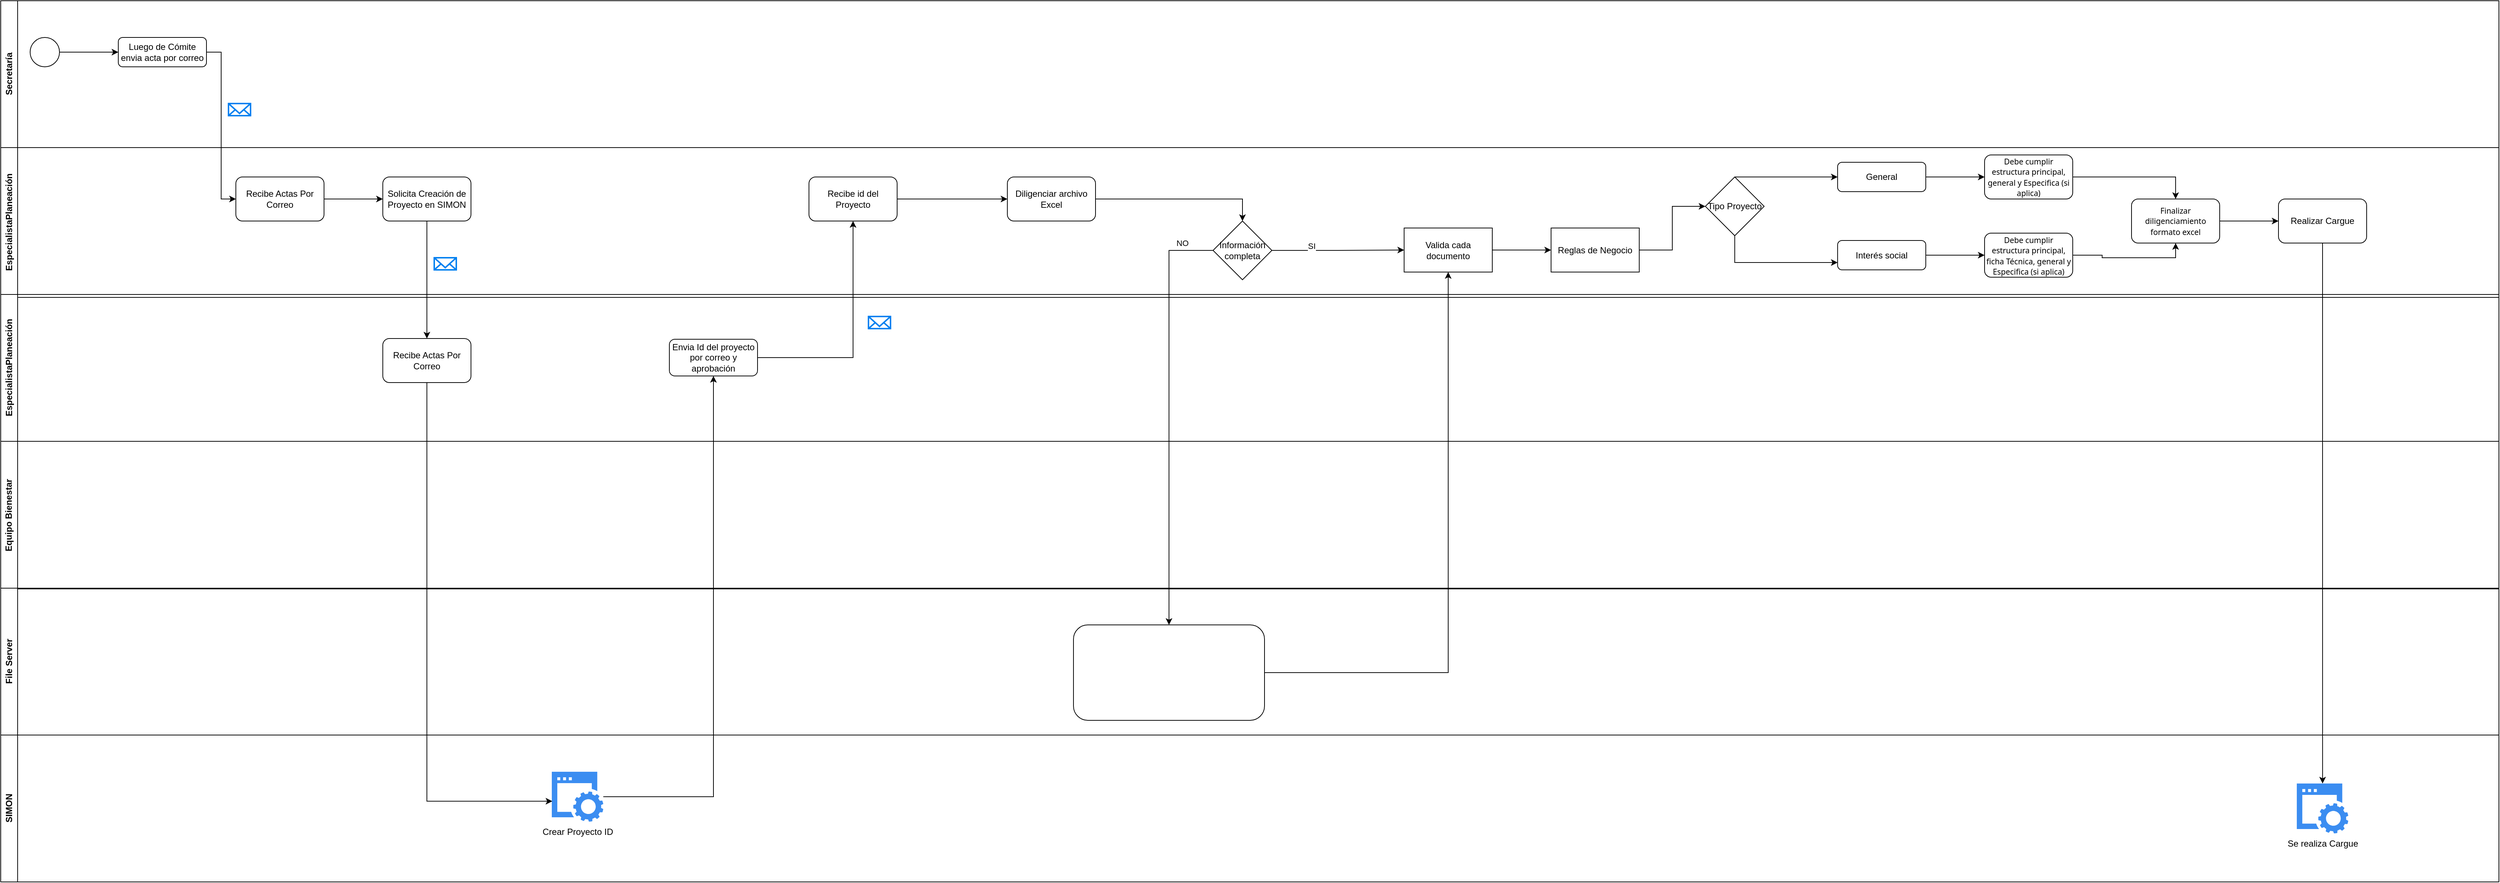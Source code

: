 <mxfile version="26.2.14">
  <diagram name="Page-1" id="9pSl8L3i6sOm28P--2q1">
    <mxGraphModel dx="1489" dy="1943" grid="1" gridSize="10" guides="1" tooltips="1" connect="1" arrows="1" fold="1" page="1" pageScale="1" pageWidth="827" pageHeight="1169" math="0" shadow="0">
      <root>
        <mxCell id="0" />
        <mxCell id="1" parent="0" />
        <mxCell id="ushyQL9Of6nbHTiqZUKG-1" value="EspecialistaPlaneación" style="swimlane;horizontal=0;whiteSpace=wrap;html=1;" vertex="1" parent="1">
          <mxGeometry x="30" y="170" width="3400" height="204" as="geometry" />
        </mxCell>
        <mxCell id="ushyQL9Of6nbHTiqZUKG-13" value="" style="edgeStyle=orthogonalEdgeStyle;rounded=0;orthogonalLoop=1;jettySize=auto;html=1;" edge="1" parent="ushyQL9Of6nbHTiqZUKG-1" source="ushyQL9Of6nbHTiqZUKG-8" target="ushyQL9Of6nbHTiqZUKG-12">
          <mxGeometry relative="1" as="geometry" />
        </mxCell>
        <mxCell id="ushyQL9Of6nbHTiqZUKG-8" value="Recibe Actas Por Correo" style="rounded=1;whiteSpace=wrap;html=1;" vertex="1" parent="ushyQL9Of6nbHTiqZUKG-1">
          <mxGeometry x="320" y="40" width="120" height="60" as="geometry" />
        </mxCell>
        <mxCell id="ushyQL9Of6nbHTiqZUKG-12" value="Solicita Creación de Proyecto en SIMON" style="whiteSpace=wrap;html=1;rounded=1;" vertex="1" parent="ushyQL9Of6nbHTiqZUKG-1">
          <mxGeometry x="520" y="40" width="120" height="60" as="geometry" />
        </mxCell>
        <mxCell id="ushyQL9Of6nbHTiqZUKG-15" value="" style="html=1;verticalLabelPosition=bottom;align=center;labelBackgroundColor=#ffffff;verticalAlign=top;strokeWidth=2;strokeColor=#0080F0;shadow=0;dashed=0;shape=mxgraph.ios7.icons.mail;" vertex="1" parent="ushyQL9Of6nbHTiqZUKG-1">
          <mxGeometry x="590" y="150" width="30" height="16.5" as="geometry" />
        </mxCell>
        <mxCell id="ushyQL9Of6nbHTiqZUKG-25" value="" style="edgeStyle=orthogonalEdgeStyle;rounded=0;orthogonalLoop=1;jettySize=auto;html=1;" edge="1" parent="ushyQL9Of6nbHTiqZUKG-1" source="ushyQL9Of6nbHTiqZUKG-21" target="ushyQL9Of6nbHTiqZUKG-24">
          <mxGeometry relative="1" as="geometry" />
        </mxCell>
        <mxCell id="ushyQL9Of6nbHTiqZUKG-21" value="Recibe id del Proyecto" style="whiteSpace=wrap;html=1;rounded=1;" vertex="1" parent="ushyQL9Of6nbHTiqZUKG-1">
          <mxGeometry x="1100" y="40" width="120" height="60" as="geometry" />
        </mxCell>
        <mxCell id="ushyQL9Of6nbHTiqZUKG-29" style="edgeStyle=orthogonalEdgeStyle;rounded=0;orthogonalLoop=1;jettySize=auto;html=1;entryX=0.5;entryY=0;entryDx=0;entryDy=0;" edge="1" parent="ushyQL9Of6nbHTiqZUKG-1" source="ushyQL9Of6nbHTiqZUKG-24" target="ushyQL9Of6nbHTiqZUKG-28">
          <mxGeometry relative="1" as="geometry" />
        </mxCell>
        <mxCell id="ushyQL9Of6nbHTiqZUKG-24" value="Diligenciar archivo Excel" style="whiteSpace=wrap;html=1;rounded=1;" vertex="1" parent="ushyQL9Of6nbHTiqZUKG-1">
          <mxGeometry x="1370" y="40" width="120" height="60" as="geometry" />
        </mxCell>
        <mxCell id="ushyQL9Of6nbHTiqZUKG-27" value="" style="shape=image;html=1;verticalAlign=top;verticalLabelPosition=bottom;labelBackgroundColor=#ffffff;imageAspect=0;aspect=fixed;image=https://cdn3.iconfinder.com/data/icons/document-icons-2/30/647702-excel-128.png" vertex="1" parent="ushyQL9Of6nbHTiqZUKG-1">
          <mxGeometry x="1400" y="112.5" width="54" height="54" as="geometry" />
        </mxCell>
        <mxCell id="ushyQL9Of6nbHTiqZUKG-46" value="" style="edgeStyle=orthogonalEdgeStyle;rounded=0;orthogonalLoop=1;jettySize=auto;html=1;" edge="1" parent="ushyQL9Of6nbHTiqZUKG-1" source="ushyQL9Of6nbHTiqZUKG-28" target="ushyQL9Of6nbHTiqZUKG-45">
          <mxGeometry relative="1" as="geometry" />
        </mxCell>
        <mxCell id="ushyQL9Of6nbHTiqZUKG-50" value="SI" style="edgeLabel;html=1;align=center;verticalAlign=middle;resizable=0;points=[];" vertex="1" connectable="0" parent="ushyQL9Of6nbHTiqZUKG-46">
          <mxGeometry x="-0.403" y="6" relative="1" as="geometry">
            <mxPoint as="offset" />
          </mxGeometry>
        </mxCell>
        <mxCell id="ushyQL9Of6nbHTiqZUKG-28" value="Información completa" style="rhombus;whiteSpace=wrap;html=1;" vertex="1" parent="ushyQL9Of6nbHTiqZUKG-1">
          <mxGeometry x="1650" y="100" width="80" height="80" as="geometry" />
        </mxCell>
        <mxCell id="ushyQL9Of6nbHTiqZUKG-48" value="" style="edgeStyle=orthogonalEdgeStyle;rounded=0;orthogonalLoop=1;jettySize=auto;html=1;" edge="1" parent="ushyQL9Of6nbHTiqZUKG-1" source="ushyQL9Of6nbHTiqZUKG-45" target="ushyQL9Of6nbHTiqZUKG-47">
          <mxGeometry relative="1" as="geometry" />
        </mxCell>
        <mxCell id="ushyQL9Of6nbHTiqZUKG-45" value="Valida cada documento" style="whiteSpace=wrap;html=1;" vertex="1" parent="ushyQL9Of6nbHTiqZUKG-1">
          <mxGeometry x="1910" y="109.5" width="120" height="60" as="geometry" />
        </mxCell>
        <mxCell id="ushyQL9Of6nbHTiqZUKG-54" value="" style="edgeStyle=orthogonalEdgeStyle;rounded=0;orthogonalLoop=1;jettySize=auto;html=1;" edge="1" parent="ushyQL9Of6nbHTiqZUKG-1" source="ushyQL9Of6nbHTiqZUKG-47" target="ushyQL9Of6nbHTiqZUKG-51">
          <mxGeometry relative="1" as="geometry" />
        </mxCell>
        <mxCell id="ushyQL9Of6nbHTiqZUKG-47" value="Reglas de Negocio" style="whiteSpace=wrap;html=1;" vertex="1" parent="ushyQL9Of6nbHTiqZUKG-1">
          <mxGeometry x="2110" y="109.5" width="120" height="60" as="geometry" />
        </mxCell>
        <mxCell id="ushyQL9Of6nbHTiqZUKG-55" style="edgeStyle=orthogonalEdgeStyle;rounded=0;orthogonalLoop=1;jettySize=auto;html=1;" edge="1" parent="ushyQL9Of6nbHTiqZUKG-1" source="ushyQL9Of6nbHTiqZUKG-51" target="ushyQL9Of6nbHTiqZUKG-52">
          <mxGeometry relative="1" as="geometry">
            <Array as="points">
              <mxPoint x="2410" y="40" />
              <mxPoint x="2410" y="40" />
            </Array>
          </mxGeometry>
        </mxCell>
        <mxCell id="ushyQL9Of6nbHTiqZUKG-56" style="edgeStyle=orthogonalEdgeStyle;rounded=0;orthogonalLoop=1;jettySize=auto;html=1;entryX=0;entryY=0.75;entryDx=0;entryDy=0;" edge="1" parent="ushyQL9Of6nbHTiqZUKG-1" source="ushyQL9Of6nbHTiqZUKG-51" target="ushyQL9Of6nbHTiqZUKG-53">
          <mxGeometry relative="1" as="geometry">
            <Array as="points">
              <mxPoint x="2360" y="157" />
            </Array>
          </mxGeometry>
        </mxCell>
        <mxCell id="ushyQL9Of6nbHTiqZUKG-51" value="Tipo Proyecto" style="rhombus;whiteSpace=wrap;html=1;" vertex="1" parent="ushyQL9Of6nbHTiqZUKG-1">
          <mxGeometry x="2320" y="40" width="80" height="80" as="geometry" />
        </mxCell>
        <mxCell id="ushyQL9Of6nbHTiqZUKG-58" value="" style="edgeStyle=orthogonalEdgeStyle;rounded=0;orthogonalLoop=1;jettySize=auto;html=1;" edge="1" parent="ushyQL9Of6nbHTiqZUKG-1" source="ushyQL9Of6nbHTiqZUKG-52" target="ushyQL9Of6nbHTiqZUKG-57">
          <mxGeometry relative="1" as="geometry" />
        </mxCell>
        <mxCell id="ushyQL9Of6nbHTiqZUKG-52" value="General" style="rounded=1;whiteSpace=wrap;html=1;" vertex="1" parent="ushyQL9Of6nbHTiqZUKG-1">
          <mxGeometry x="2500" y="20" width="120" height="40" as="geometry" />
        </mxCell>
        <mxCell id="ushyQL9Of6nbHTiqZUKG-60" value="" style="edgeStyle=orthogonalEdgeStyle;rounded=0;orthogonalLoop=1;jettySize=auto;html=1;" edge="1" parent="ushyQL9Of6nbHTiqZUKG-1" source="ushyQL9Of6nbHTiqZUKG-53" target="ushyQL9Of6nbHTiqZUKG-59">
          <mxGeometry relative="1" as="geometry" />
        </mxCell>
        <mxCell id="ushyQL9Of6nbHTiqZUKG-53" value="Interés social" style="rounded=1;whiteSpace=wrap;html=1;" vertex="1" parent="ushyQL9Of6nbHTiqZUKG-1">
          <mxGeometry x="2500" y="126.5" width="120" height="40" as="geometry" />
        </mxCell>
        <mxCell id="ushyQL9Of6nbHTiqZUKG-62" value="" style="edgeStyle=orthogonalEdgeStyle;rounded=0;orthogonalLoop=1;jettySize=auto;html=1;" edge="1" parent="ushyQL9Of6nbHTiqZUKG-1" source="ushyQL9Of6nbHTiqZUKG-57" target="ushyQL9Of6nbHTiqZUKG-61">
          <mxGeometry relative="1" as="geometry">
            <Array as="points">
              <mxPoint x="2960" y="40" />
            </Array>
          </mxGeometry>
        </mxCell>
        <mxCell id="ushyQL9Of6nbHTiqZUKG-57" value="&lt;span style=&quot;font-family: &amp;quot;Segoe UI&amp;quot;; font-size: 10.625px; background-color: rgb(255, 255, 255);&quot;&gt;Debe cumplir estructura principal, general y Especifica (si aplica)&lt;/span&gt;" style="whiteSpace=wrap;html=1;rounded=1;" vertex="1" parent="ushyQL9Of6nbHTiqZUKG-1">
          <mxGeometry x="2700" y="10" width="120" height="60" as="geometry" />
        </mxCell>
        <mxCell id="ushyQL9Of6nbHTiqZUKG-63" style="edgeStyle=orthogonalEdgeStyle;rounded=0;orthogonalLoop=1;jettySize=auto;html=1;entryX=0.5;entryY=1;entryDx=0;entryDy=0;" edge="1" parent="ushyQL9Of6nbHTiqZUKG-1" source="ushyQL9Of6nbHTiqZUKG-59" target="ushyQL9Of6nbHTiqZUKG-61">
          <mxGeometry relative="1" as="geometry" />
        </mxCell>
        <mxCell id="ushyQL9Of6nbHTiqZUKG-59" value="&lt;span style=&quot;font-family: &amp;quot;Segoe UI&amp;quot;; font-size: 10.625px; background-color: rgb(255, 255, 255);&quot;&gt;Debe cumplir estructura principal, ficha Técnica, general y Especifica (si aplica)&lt;/span&gt;" style="whiteSpace=wrap;html=1;rounded=1;" vertex="1" parent="ushyQL9Of6nbHTiqZUKG-1">
          <mxGeometry x="2700" y="116.5" width="120" height="60" as="geometry" />
        </mxCell>
        <mxCell id="ushyQL9Of6nbHTiqZUKG-74" value="" style="edgeStyle=orthogonalEdgeStyle;rounded=0;orthogonalLoop=1;jettySize=auto;html=1;" edge="1" parent="ushyQL9Of6nbHTiqZUKG-1" source="ushyQL9Of6nbHTiqZUKG-61" target="ushyQL9Of6nbHTiqZUKG-73">
          <mxGeometry relative="1" as="geometry" />
        </mxCell>
        <mxCell id="ushyQL9Of6nbHTiqZUKG-61" value="&lt;span style=&quot;font-family: &amp;quot;Segoe UI&amp;quot;; font-size: 10.625px; background-color: rgb(255, 255, 255);&quot;&gt;Finalizar diligenciamiento formato excel&lt;/span&gt;" style="whiteSpace=wrap;html=1;rounded=1;" vertex="1" parent="ushyQL9Of6nbHTiqZUKG-1">
          <mxGeometry x="2900" y="70" width="120" height="60" as="geometry" />
        </mxCell>
        <mxCell id="ushyQL9Of6nbHTiqZUKG-64" value="" style="shape=image;html=1;verticalAlign=top;verticalLabelPosition=bottom;labelBackgroundColor=#ffffff;imageAspect=0;aspect=fixed;image=https://cdn3.iconfinder.com/data/icons/document-icons-2/30/647702-excel-128.png" vertex="1" parent="ushyQL9Of6nbHTiqZUKG-1">
          <mxGeometry x="2974.75" y="131.25" width="45.25" height="45.25" as="geometry" />
        </mxCell>
        <mxCell id="ushyQL9Of6nbHTiqZUKG-73" value="Realizar Cargue" style="whiteSpace=wrap;html=1;rounded=1;" vertex="1" parent="ushyQL9Of6nbHTiqZUKG-1">
          <mxGeometry x="3100" y="70" width="120" height="60" as="geometry" />
        </mxCell>
        <mxCell id="ushyQL9Of6nbHTiqZUKG-2" value="Secretaría" style="swimlane;horizontal=0;whiteSpace=wrap;html=1;" vertex="1" parent="1">
          <mxGeometry x="30" y="-30" width="3400" height="200" as="geometry" />
        </mxCell>
        <mxCell id="ushyQL9Of6nbHTiqZUKG-5" style="edgeStyle=orthogonalEdgeStyle;rounded=0;orthogonalLoop=1;jettySize=auto;html=1;entryX=0;entryY=0.5;entryDx=0;entryDy=0;" edge="1" parent="ushyQL9Of6nbHTiqZUKG-2" source="ushyQL9Of6nbHTiqZUKG-3" target="ushyQL9Of6nbHTiqZUKG-4">
          <mxGeometry relative="1" as="geometry" />
        </mxCell>
        <mxCell id="ushyQL9Of6nbHTiqZUKG-3" value="" style="ellipse;whiteSpace=wrap;html=1;aspect=fixed;" vertex="1" parent="ushyQL9Of6nbHTiqZUKG-2">
          <mxGeometry x="40" y="50" width="40" height="40" as="geometry" />
        </mxCell>
        <mxCell id="ushyQL9Of6nbHTiqZUKG-4" value="Luego de Cómite envia acta por correo" style="rounded=1;whiteSpace=wrap;html=1;" vertex="1" parent="ushyQL9Of6nbHTiqZUKG-2">
          <mxGeometry x="160" y="50" width="120" height="40" as="geometry" />
        </mxCell>
        <mxCell id="ushyQL9Of6nbHTiqZUKG-6" value="" style="html=1;verticalLabelPosition=bottom;align=center;labelBackgroundColor=#ffffff;verticalAlign=top;strokeWidth=2;strokeColor=#0080F0;shadow=0;dashed=0;shape=mxgraph.ios7.icons.mail;" vertex="1" parent="ushyQL9Of6nbHTiqZUKG-2">
          <mxGeometry x="310" y="140" width="30" height="16.5" as="geometry" />
        </mxCell>
        <mxCell id="ushyQL9Of6nbHTiqZUKG-7" value="" style="shape=image;html=1;verticalAlign=top;verticalLabelPosition=bottom;labelBackgroundColor=#ffffff;imageAspect=0;aspect=fixed;image=https://cdn1.iconfinder.com/data/icons/bootstrap-vol-3/16/filetype-pdf-128.png" vertex="1" parent="ushyQL9Of6nbHTiqZUKG-2">
          <mxGeometry x="354" y="133.25" width="30" height="30" as="geometry" />
        </mxCell>
        <mxCell id="ushyQL9Of6nbHTiqZUKG-9" style="edgeStyle=orthogonalEdgeStyle;rounded=0;orthogonalLoop=1;jettySize=auto;html=1;entryX=0;entryY=0.5;entryDx=0;entryDy=0;" edge="1" parent="1" source="ushyQL9Of6nbHTiqZUKG-4" target="ushyQL9Of6nbHTiqZUKG-8">
          <mxGeometry relative="1" as="geometry" />
        </mxCell>
        <mxCell id="ushyQL9Of6nbHTiqZUKG-10" value="EspecialistaPlaneación" style="swimlane;horizontal=0;whiteSpace=wrap;html=1;" vertex="1" parent="1">
          <mxGeometry x="30" y="370" width="3400" height="200" as="geometry" />
        </mxCell>
        <mxCell id="ushyQL9Of6nbHTiqZUKG-11" value="Recibe Actas Por Correo" style="rounded=1;whiteSpace=wrap;html=1;" vertex="1" parent="ushyQL9Of6nbHTiqZUKG-10">
          <mxGeometry x="520" y="60" width="120" height="60" as="geometry" />
        </mxCell>
        <mxCell id="ushyQL9Of6nbHTiqZUKG-19" value="Envia Id del proyecto por correo y aprobación" style="rounded=1;whiteSpace=wrap;html=1;" vertex="1" parent="ushyQL9Of6nbHTiqZUKG-10">
          <mxGeometry x="910" y="61" width="120" height="50" as="geometry" />
        </mxCell>
        <mxCell id="ushyQL9Of6nbHTiqZUKG-23" value="" style="html=1;verticalLabelPosition=bottom;align=center;labelBackgroundColor=#ffffff;verticalAlign=top;strokeWidth=2;strokeColor=#0080F0;shadow=0;dashed=0;shape=mxgraph.ios7.icons.mail;" vertex="1" parent="ushyQL9Of6nbHTiqZUKG-10">
          <mxGeometry x="1181" y="30" width="30" height="16.5" as="geometry" />
        </mxCell>
        <mxCell id="ushyQL9Of6nbHTiqZUKG-14" style="edgeStyle=orthogonalEdgeStyle;rounded=0;orthogonalLoop=1;jettySize=auto;html=1;" edge="1" parent="1" source="ushyQL9Of6nbHTiqZUKG-12" target="ushyQL9Of6nbHTiqZUKG-11">
          <mxGeometry relative="1" as="geometry" />
        </mxCell>
        <mxCell id="ushyQL9Of6nbHTiqZUKG-22" value="" style="edgeStyle=orthogonalEdgeStyle;rounded=0;orthogonalLoop=1;jettySize=auto;html=1;" edge="1" parent="1" source="ushyQL9Of6nbHTiqZUKG-19" target="ushyQL9Of6nbHTiqZUKG-21">
          <mxGeometry relative="1" as="geometry" />
        </mxCell>
        <mxCell id="ushyQL9Of6nbHTiqZUKG-30" value="Equipo Bienestar" style="swimlane;horizontal=0;whiteSpace=wrap;html=1;" vertex="1" parent="1">
          <mxGeometry x="30" y="570" width="3400" height="201" as="geometry" />
        </mxCell>
        <mxCell id="ushyQL9Of6nbHTiqZUKG-38" value="File Server" style="swimlane;horizontal=0;whiteSpace=wrap;html=1;" vertex="1" parent="1">
          <mxGeometry x="30" y="770" width="3400" height="200" as="geometry" />
        </mxCell>
        <mxCell id="ushyQL9Of6nbHTiqZUKG-39" value="" style="rounded=1;whiteSpace=wrap;html=1;" vertex="1" parent="ushyQL9Of6nbHTiqZUKG-38">
          <mxGeometry x="1460" y="50" width="260" height="130" as="geometry" />
        </mxCell>
        <mxCell id="ushyQL9Of6nbHTiqZUKG-40" value="" style="shape=image;html=1;verticalAlign=top;verticalLabelPosition=bottom;labelBackgroundColor=#ffffff;imageAspect=0;aspect=fixed;image=https://cdn3.iconfinder.com/data/icons/document-icons-2/30/647702-excel-128.png" vertex="1" parent="ushyQL9Of6nbHTiqZUKG-38">
          <mxGeometry x="1470" y="84.5" width="61" height="61" as="geometry" />
        </mxCell>
        <mxCell id="ushyQL9Of6nbHTiqZUKG-41" value="" style="shape=image;html=1;verticalAlign=top;verticalLabelPosition=bottom;labelBackgroundColor=#ffffff;imageAspect=0;aspect=fixed;image=https://cdn4.iconfinder.com/data/icons/file-extension-names-vol-8/512/24-128.png" vertex="1" parent="ushyQL9Of6nbHTiqZUKG-38">
          <mxGeometry x="1560" y="85.5" width="60" height="60" as="geometry" />
        </mxCell>
        <mxCell id="ushyQL9Of6nbHTiqZUKG-42" value="" style="shape=image;html=1;verticalAlign=top;verticalLabelPosition=bottom;labelBackgroundColor=#ffffff;imageAspect=0;aspect=fixed;image=https://cdn3.iconfinder.com/data/icons/brands-applications/512/Doc_B-128.png" vertex="1" parent="ushyQL9Of6nbHTiqZUKG-38">
          <mxGeometry x="1630" y="79" width="73" height="73" as="geometry" />
        </mxCell>
        <mxCell id="ushyQL9Of6nbHTiqZUKG-43" style="edgeStyle=orthogonalEdgeStyle;rounded=0;orthogonalLoop=1;jettySize=auto;html=1;entryX=0.5;entryY=0;entryDx=0;entryDy=0;" edge="1" parent="1" source="ushyQL9Of6nbHTiqZUKG-28" target="ushyQL9Of6nbHTiqZUKG-39">
          <mxGeometry relative="1" as="geometry">
            <Array as="points">
              <mxPoint x="1620" y="310" />
            </Array>
          </mxGeometry>
        </mxCell>
        <mxCell id="ushyQL9Of6nbHTiqZUKG-44" value="NO" style="edgeLabel;html=1;align=center;verticalAlign=middle;resizable=0;points=[];" vertex="1" connectable="0" parent="ushyQL9Of6nbHTiqZUKG-43">
          <mxGeometry x="-0.853" y="1" relative="1" as="geometry">
            <mxPoint y="-11" as="offset" />
          </mxGeometry>
        </mxCell>
        <mxCell id="ushyQL9Of6nbHTiqZUKG-49" style="edgeStyle=orthogonalEdgeStyle;rounded=0;orthogonalLoop=1;jettySize=auto;html=1;" edge="1" parent="1" source="ushyQL9Of6nbHTiqZUKG-39" target="ushyQL9Of6nbHTiqZUKG-45">
          <mxGeometry relative="1" as="geometry" />
        </mxCell>
        <mxCell id="ushyQL9Of6nbHTiqZUKG-65" value="SIMON" style="swimlane;horizontal=0;whiteSpace=wrap;html=1;startSize=23;" vertex="1" parent="1">
          <mxGeometry x="30" y="970" width="3400" height="200" as="geometry" />
        </mxCell>
        <mxCell id="ushyQL9Of6nbHTiqZUKG-16" value="Crear Proyecto ID" style="sketch=0;html=1;aspect=fixed;strokeColor=none;shadow=0;fillColor=#3B8DF1;verticalAlign=top;labelPosition=center;verticalLabelPosition=bottom;shape=mxgraph.gcp2.website" vertex="1" parent="ushyQL9Of6nbHTiqZUKG-65">
          <mxGeometry x="750" y="50" width="70.1" height="68" as="geometry" />
        </mxCell>
        <mxCell id="ushyQL9Of6nbHTiqZUKG-72" value="Se realiza Cargue" style="sketch=0;html=1;aspect=fixed;strokeColor=none;shadow=0;fillColor=#3B8DF1;verticalAlign=top;labelPosition=center;verticalLabelPosition=bottom;shape=mxgraph.gcp2.website" vertex="1" parent="ushyQL9Of6nbHTiqZUKG-65">
          <mxGeometry x="3124.95" y="66" width="70.1" height="68" as="geometry" />
        </mxCell>
        <mxCell id="ushyQL9Of6nbHTiqZUKG-70" style="edgeStyle=orthogonalEdgeStyle;rounded=0;orthogonalLoop=1;jettySize=auto;html=1;entryX=0.01;entryY=0.59;entryDx=0;entryDy=0;entryPerimeter=0;" edge="1" parent="1" source="ushyQL9Of6nbHTiqZUKG-11" target="ushyQL9Of6nbHTiqZUKG-16">
          <mxGeometry relative="1" as="geometry">
            <Array as="points">
              <mxPoint x="610" y="1060" />
            </Array>
          </mxGeometry>
        </mxCell>
        <mxCell id="ushyQL9Of6nbHTiqZUKG-71" style="edgeStyle=orthogonalEdgeStyle;rounded=0;orthogonalLoop=1;jettySize=auto;html=1;entryX=0.5;entryY=1;entryDx=0;entryDy=0;" edge="1" parent="1" source="ushyQL9Of6nbHTiqZUKG-16" target="ushyQL9Of6nbHTiqZUKG-19">
          <mxGeometry relative="1" as="geometry" />
        </mxCell>
        <mxCell id="ushyQL9Of6nbHTiqZUKG-75" style="edgeStyle=orthogonalEdgeStyle;rounded=0;orthogonalLoop=1;jettySize=auto;html=1;" edge="1" parent="1" source="ushyQL9Of6nbHTiqZUKG-73" target="ushyQL9Of6nbHTiqZUKG-72">
          <mxGeometry relative="1" as="geometry">
            <mxPoint x="3220" y="1011.143" as="targetPoint" />
          </mxGeometry>
        </mxCell>
      </root>
    </mxGraphModel>
  </diagram>
</mxfile>
